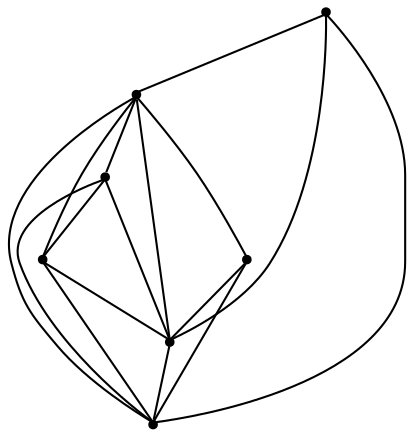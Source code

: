 graph {
  node [shape=point,comment="{\"directed\":false,\"doi\":\"10.1007/978-3-540-70904-6_39\",\"figure\":\"2\"}"]

  v0 [pos="864.9109193313953,1566.4374805632096"]
  v1 [pos="1044.9443313953489,1296.437499636696"]
  v2 [pos="864.9109193313953,1386.4375250680112"]
  v3 [pos="864.9109193313953,1206.437474205381"]
  v4 [pos="1044.9443313953489,1476.4375187101823"]
  v5 [pos="684.8773959847383,1476.4375187101823"]
  v6 [pos="684.8773959847383,1296.437499636696"]

  v0 -- v3 [id="-1",pos="864.9109193313953,1566.4374805632096 878.300835755814,1544.8708034697038 885.1646257267441,1533.5250037057065 891.1782158430233,1521.4166459583107 913.5908066860464,1478.6833899361752 924.8594840116278,1434.8499752226335 924.9845021802325,1386.4166713896257 924.9387172965116,1340.9707841419045 914.7201671511627,1298.6291703723732 894.5788880813953,1258.016631716774 888.1027434593024,1245.3416642688576 881.1514534883721,1231.941650027321 873.3750181686046,1220.0166520618263 864.9109193313953,1206.437474205381 864.9109193313953,1206.437474205381 864.9109193313953,1206.437474205381"]
  v6 -- v3 [id="-2",pos="684.8773959847383,1296.437499636696 864.9109193313953,1206.437474205381 864.9109193313953,1206.437474205381 864.9109193313953,1206.437474205381"]
  v0 -- v4 [id="-3",pos="864.9109193313953,1566.4374805632096 1044.9443313953489,1476.4375187101823 1044.9443313953489,1476.4375187101823 1044.9443313953489,1476.4375187101823"]
  v0 -- v5 [id="-4",pos="864.9109193313953,1566.4374805632096 684.8773959847383,1476.4375187101823 684.8773959847383,1476.4375187101823 684.8773959847383,1476.4375187101823"]
  v0 -- v2 [id="-5",pos="864.9109193313953,1566.4374805632096 864.9109193313953,1386.4375250680112 864.9109193313953,1386.4375250680112 864.9109193313953,1386.4375250680112"]
  v2 -- v3 [id="-6",pos="864.9109193313953,1386.4375250680112 864.9109193313953,1206.437474205381 864.9109193313953,1206.437474205381 864.9109193313953,1206.437474205381"]
  v6 -- v2 [id="-14",pos="684.8773959847383,1296.437499636696 864.9109193313953,1386.4375250680112 864.9109193313953,1386.4375250680112 864.9109193313953,1386.4375250680112"]
  v4 -- v2 [id="-15",pos="1044.9443313953489,1476.4375187101823 864.9109193313953,1386.4375250680112 864.9109193313953,1386.4375250680112 864.9109193313953,1386.4375250680112"]
  v4 -- v1 [id="-16",pos="1044.9443313953489,1476.4375187101823 1044.9443313953489,1296.437499636696 1044.9443313953489,1296.437499636696 1044.9443313953489,1296.437499636696"]
  v4 -- v3 [id="-17",pos="1044.9443313953489,1476.4375187101823 864.9109193313953,1206.437474205381 864.9109193313953,1206.437474205381 864.9109193313953,1206.437474205381"]
  v1 -- v3 [id="-18",pos="1044.9443313953489,1296.437499636696 864.9109193313953,1206.437474205381 864.9109193313953,1206.437474205381 864.9109193313953,1206.437474205381"]
  v1 -- v2 [id="-19",pos="1044.9443313953489,1296.437499636696 864.9109193313953,1386.4375250680112 864.9109193313953,1386.4375250680112 864.9109193313953,1386.4375250680112"]
  v1 -- v0 [id="-20",pos="1044.9443313953489,1296.437499636696 864.9109193313953,1566.4374805632096 864.9109193313953,1566.4374805632096 864.9109193313953,1566.4374805632096"]
  v5 -- v2 [id="-22",pos="684.8773959847383,1476.4375187101823 864.9109193313953,1386.4375250680112 864.9109193313953,1386.4375250680112 864.9109193313953,1386.4375250680112"]
  v5 -- v3 [id="-23",pos="684.8773959847383,1476.4375187101823 864.9109193313953,1206.437474205381 864.9109193313953,1206.437474205381 864.9109193313953,1206.437474205381"]
  v6 -- v0 [id="-24",pos="684.8773959847383,1296.437499636696 864.9109193313953,1566.4374805632096 864.9109193313953,1566.4374805632096 864.9109193313953,1566.4374805632096"]
}